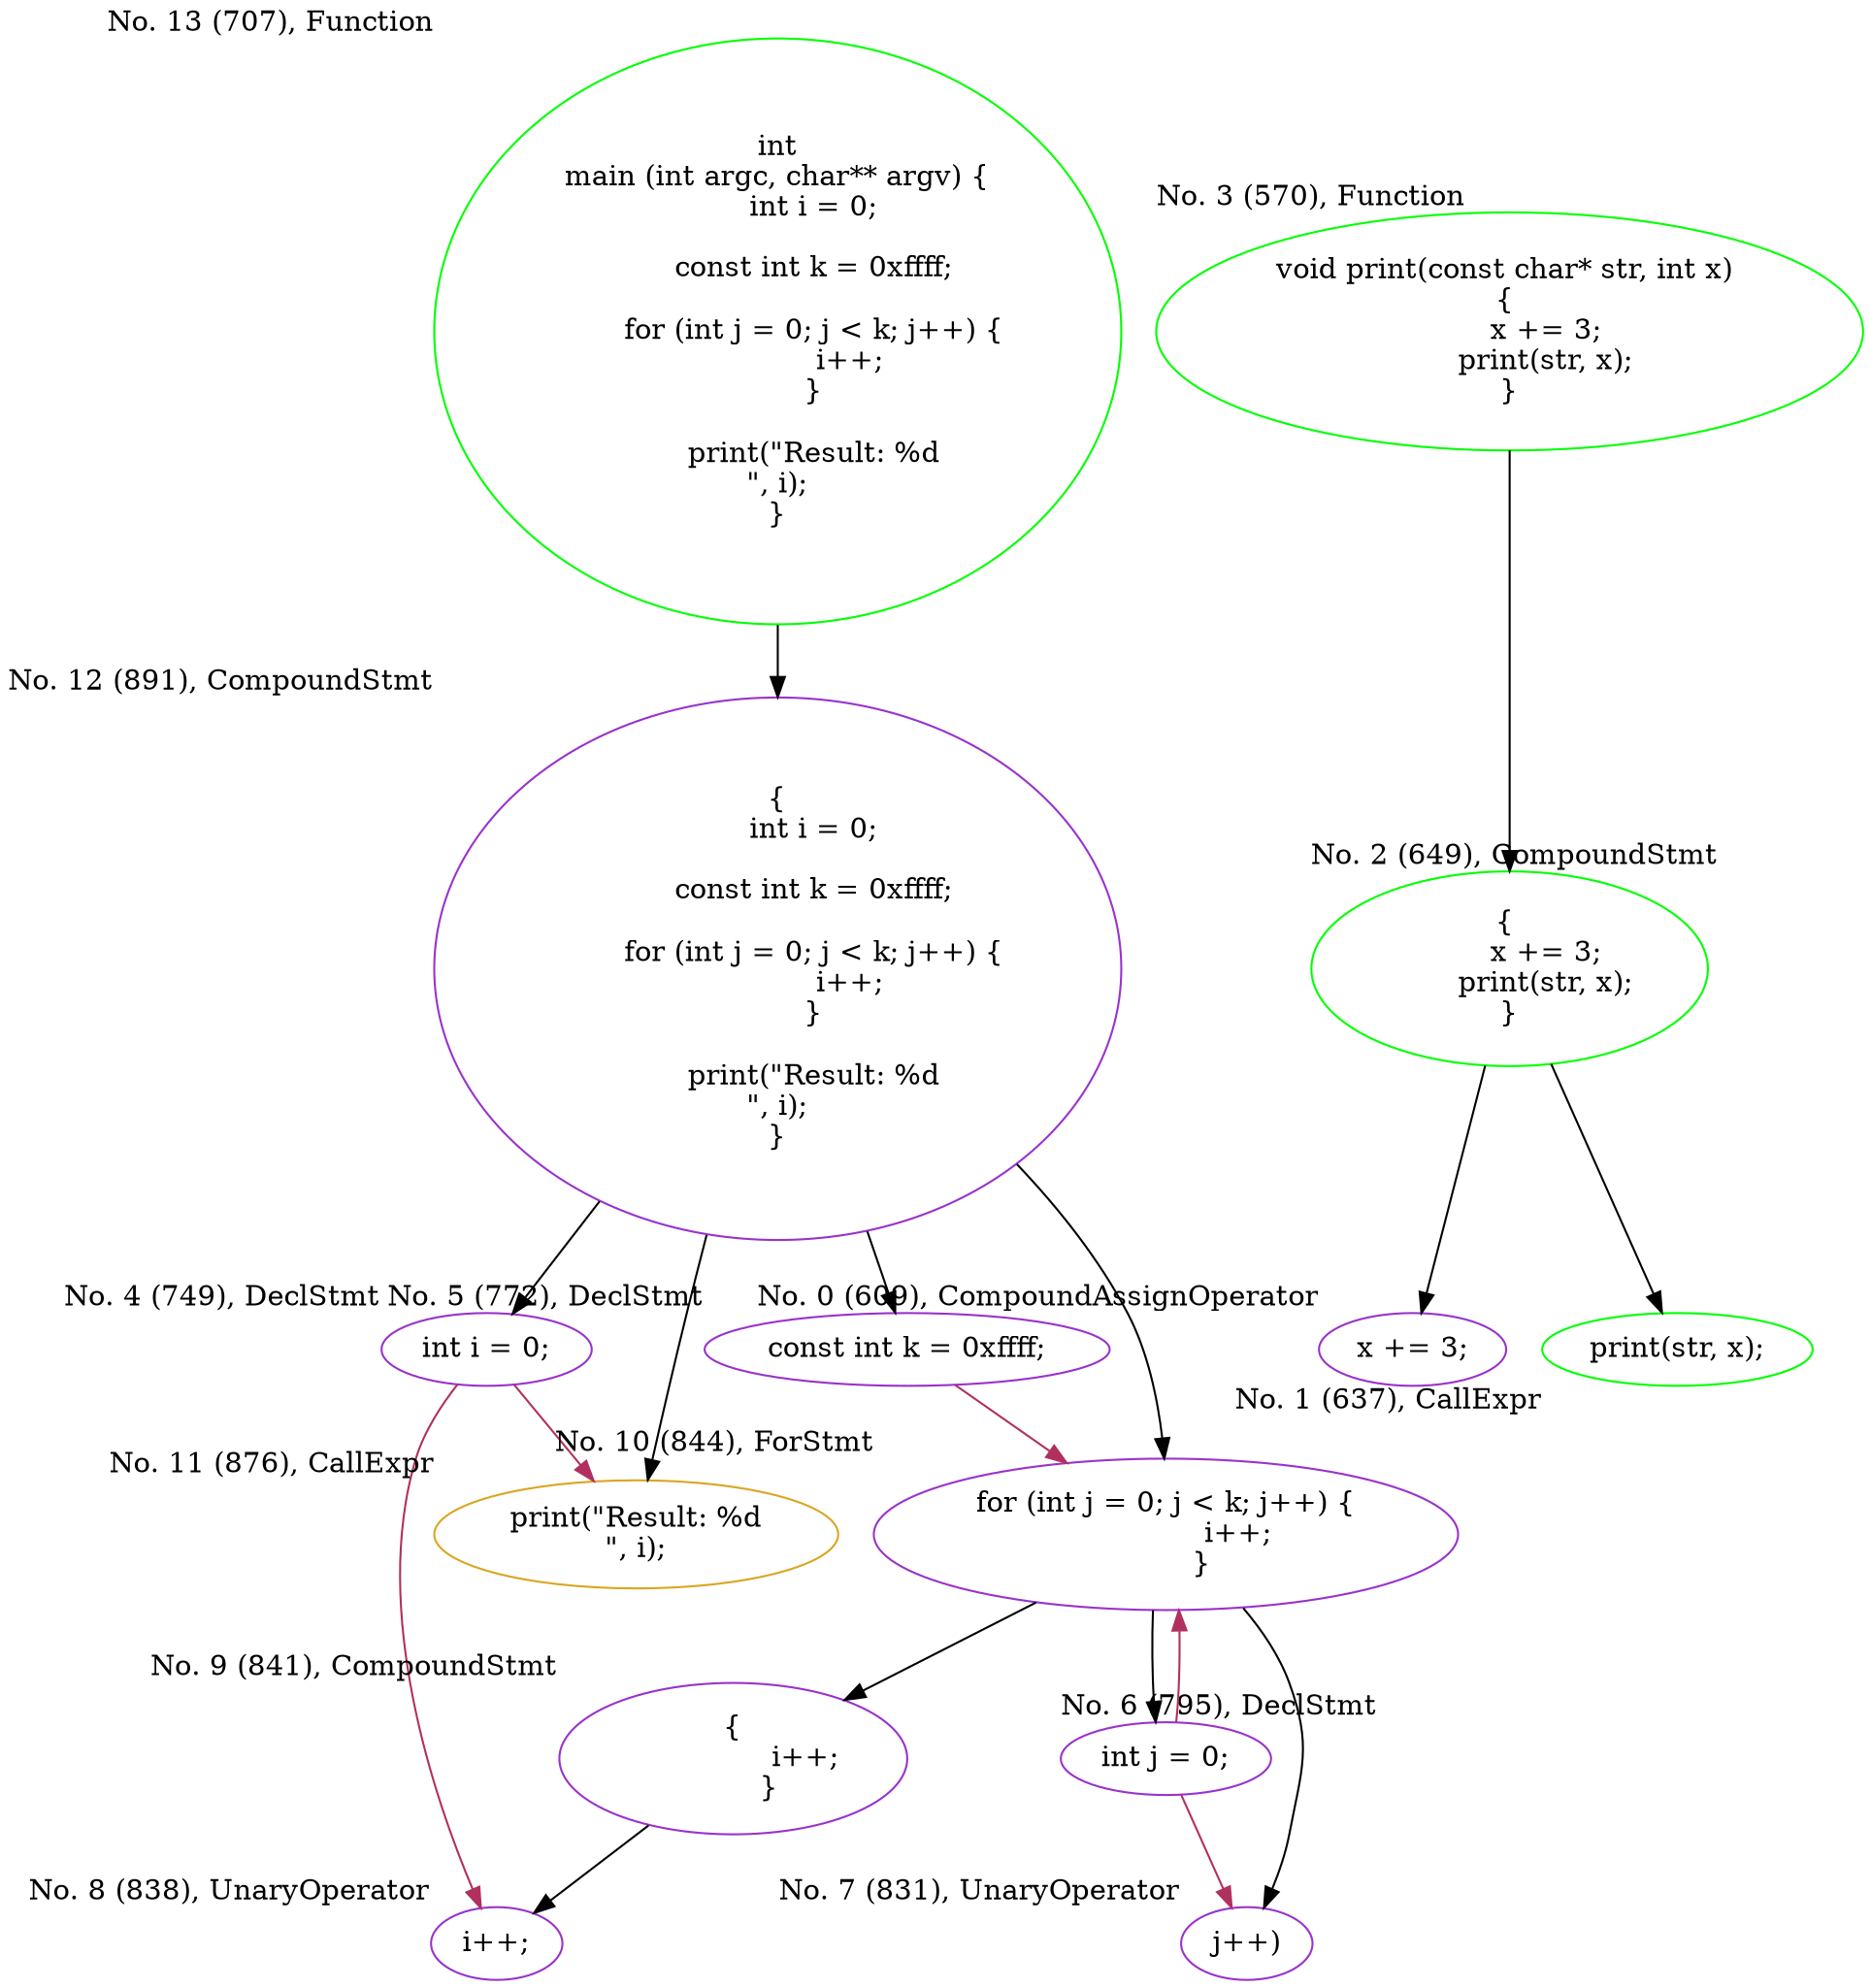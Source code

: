 digraph g {
forcelabels=true;
rankdir=TD;
13[label="int
main (int argc, char** argv) {
	int i = 0;
	
	const int k = 0xffff;

	for (int j = 0; j < k; j++) {
		i++;
	}

	print(\"Result: %d\n\", i);
}", xlabel="No. 13 (707), Function", color="green"];
0[label="x += 3;", xlabel="No. 0 (609), CompoundAssignOperator", color="darkorchid"];
1[label="print(str, x);", xlabel="No. 1 (637), CallExpr", color="green"];
2[label="{ 
	x += 3;
	print(str, x);
}", xlabel="No. 2 (649), CompoundStmt", color="green"];
3[label="void print(const char* str, int x) 
{ 
	x += 3;
	print(str, x);
}", xlabel="No. 3 (570), Function", color="green"];
4[label="int i = 0;", xlabel="No. 4 (749), DeclStmt", color="darkorchid"];
5[label="const int k = 0xffff;", xlabel="No. 5 (772), DeclStmt", color="darkorchid"];
6[label="int j = 0;", xlabel="No. 6 (795), DeclStmt", color="darkorchid"];
7[label="j++)", xlabel="No. 7 (831), UnaryOperator", color="darkorchid"];
8[label="i++;", xlabel="No. 8 (838), UnaryOperator", color="darkorchid"];
9[label="{
		i++;
	}", xlabel="No. 9 (841), CompoundStmt", color="darkorchid"];
10[label="for (int j = 0; j < k; j++) {
		i++;
	}", xlabel="No. 10 (844), ForStmt", color="darkorchid"];
11[label="print(\"Result: %d\n\", i);", xlabel="No. 11 (876), CallExpr", color="goldenrod"];
12[label="{
	int i = 0;
	
	const int k = 0xffff;

	for (int j = 0; j < k; j++) {
		i++;
	}

	print(\"Result: %d\n\", i);
}", xlabel="No. 12 (891), CompoundStmt", color="darkorchid"];
13 -> 12;
12 -> 4;
12 -> 5;
12 -> 10;
12 -> 11;
10 -> 6;
10 -> 7;
10 -> 9;
9 -> 8;
3 -> 2;
2 -> 0;
2 -> 1;
5 -> 10 [color=maroon];
4 -> 8 [color=maroon];
4 -> 11 [color=maroon];
6 -> 7 [color=maroon];
6 -> 10 [color=maroon];
}
